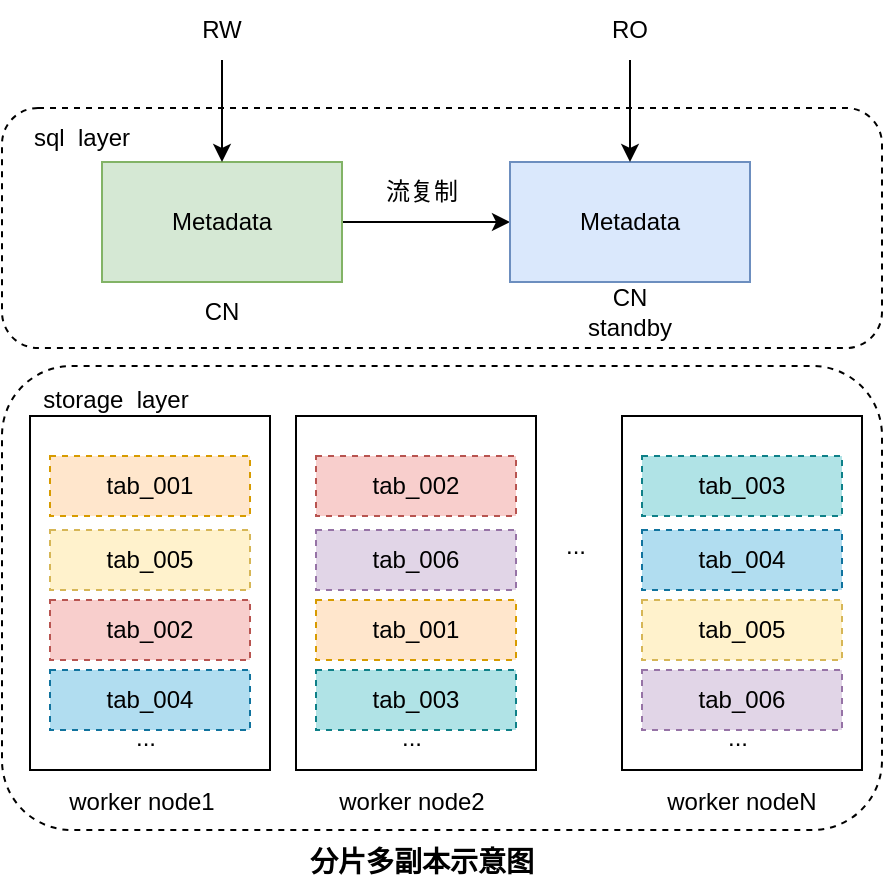 <mxfile version="16.2.4" type="github">
  <diagram id="msCCmUoPk8kEcKVx_9Oo" name="Page-1">
    <mxGraphModel dx="1426" dy="771" grid="1" gridSize="10" guides="1" tooltips="1" connect="1" arrows="1" fold="1" page="1" pageScale="1" pageWidth="827" pageHeight="1169" math="0" shadow="0">
      <root>
        <mxCell id="0" />
        <mxCell id="1" parent="0" />
        <mxCell id="8Byb1EVgJqw8H9Xz5om4-60" value="" style="rounded=1;whiteSpace=wrap;html=1;dashed=1;" vertex="1" parent="1">
          <mxGeometry x="160" y="288" width="440" height="232" as="geometry" />
        </mxCell>
        <mxCell id="8Byb1EVgJqw8H9Xz5om4-1" value="" style="rounded=1;whiteSpace=wrap;html=1;dashed=1;" vertex="1" parent="1">
          <mxGeometry x="160" y="159" width="440" height="120" as="geometry" />
        </mxCell>
        <mxCell id="8Byb1EVgJqw8H9Xz5om4-2" style="edgeStyle=orthogonalEdgeStyle;rounded=0;orthogonalLoop=1;jettySize=auto;html=1;exitX=1;exitY=0.5;exitDx=0;exitDy=0;entryX=0;entryY=0.5;entryDx=0;entryDy=0;" edge="1" parent="1" source="8Byb1EVgJqw8H9Xz5om4-3" target="8Byb1EVgJqw8H9Xz5om4-4">
          <mxGeometry relative="1" as="geometry" />
        </mxCell>
        <mxCell id="8Byb1EVgJqw8H9Xz5om4-3" value="Metadata" style="rounded=0;whiteSpace=wrap;html=1;fillColor=#d5e8d4;strokeColor=#82b366;" vertex="1" parent="1">
          <mxGeometry x="210" y="186" width="120" height="60" as="geometry" />
        </mxCell>
        <mxCell id="8Byb1EVgJqw8H9Xz5om4-4" value="Metadata" style="rounded=0;whiteSpace=wrap;html=1;fillColor=#dae8fc;strokeColor=#6c8ebf;" vertex="1" parent="1">
          <mxGeometry x="414" y="186" width="120" height="60" as="geometry" />
        </mxCell>
        <mxCell id="8Byb1EVgJqw8H9Xz5om4-5" value="CN" style="text;html=1;strokeColor=none;fillColor=none;align=center;verticalAlign=middle;whiteSpace=wrap;rounded=0;dashed=1;" vertex="1" parent="1">
          <mxGeometry x="240" y="246" width="60" height="30" as="geometry" />
        </mxCell>
        <mxCell id="8Byb1EVgJqw8H9Xz5om4-6" value="CN standby" style="text;html=1;strokeColor=none;fillColor=none;align=center;verticalAlign=middle;whiteSpace=wrap;rounded=0;dashed=1;" vertex="1" parent="1">
          <mxGeometry x="444" y="246" width="60" height="30" as="geometry" />
        </mxCell>
        <mxCell id="8Byb1EVgJqw8H9Xz5om4-7" value="流复制" style="text;html=1;strokeColor=none;fillColor=none;align=center;verticalAlign=middle;whiteSpace=wrap;rounded=0;dashed=1;" vertex="1" parent="1">
          <mxGeometry x="340" y="186" width="60" height="30" as="geometry" />
        </mxCell>
        <mxCell id="8Byb1EVgJqw8H9Xz5om4-8" value="" style="endArrow=classic;html=1;rounded=0;entryX=0.5;entryY=0;entryDx=0;entryDy=0;exitX=0.5;exitY=1;exitDx=0;exitDy=0;" edge="1" parent="1" source="8Byb1EVgJqw8H9Xz5om4-9" target="8Byb1EVgJqw8H9Xz5om4-3">
          <mxGeometry width="50" height="50" relative="1" as="geometry">
            <mxPoint x="270" y="120" as="sourcePoint" />
            <mxPoint x="440" y="339" as="targetPoint" />
          </mxGeometry>
        </mxCell>
        <mxCell id="8Byb1EVgJqw8H9Xz5om4-9" value="RW" style="text;html=1;strokeColor=none;fillColor=none;align=center;verticalAlign=middle;whiteSpace=wrap;rounded=0;dashed=1;" vertex="1" parent="1">
          <mxGeometry x="240" y="105" width="60" height="30" as="geometry" />
        </mxCell>
        <mxCell id="8Byb1EVgJqw8H9Xz5om4-10" value="" style="endArrow=classic;html=1;rounded=0;entryX=0.5;entryY=0;entryDx=0;entryDy=0;exitX=0.5;exitY=1;exitDx=0;exitDy=0;" edge="1" parent="1" source="8Byb1EVgJqw8H9Xz5om4-11" target="8Byb1EVgJqw8H9Xz5om4-4">
          <mxGeometry width="50" height="50" relative="1" as="geometry">
            <mxPoint x="474" y="99" as="sourcePoint" />
            <mxPoint x="474" y="159" as="targetPoint" />
          </mxGeometry>
        </mxCell>
        <mxCell id="8Byb1EVgJqw8H9Xz5om4-11" value="RO" style="text;html=1;strokeColor=none;fillColor=none;align=center;verticalAlign=middle;whiteSpace=wrap;rounded=0;dashed=1;" vertex="1" parent="1">
          <mxGeometry x="444" y="105" width="60" height="30" as="geometry" />
        </mxCell>
        <mxCell id="8Byb1EVgJqw8H9Xz5om4-13" value="" style="rounded=0;whiteSpace=wrap;html=1;" vertex="1" parent="1">
          <mxGeometry x="174" y="313" width="120" height="177" as="geometry" />
        </mxCell>
        <mxCell id="8Byb1EVgJqw8H9Xz5om4-14" value="tab_001" style="rounded=0;whiteSpace=wrap;html=1;dashed=1;fillColor=#ffe6cc;strokeColor=#d79b00;" vertex="1" parent="1">
          <mxGeometry x="184" y="333" width="100" height="30" as="geometry" />
        </mxCell>
        <mxCell id="8Byb1EVgJqw8H9Xz5om4-15" value="tab_005" style="rounded=0;whiteSpace=wrap;html=1;dashed=1;fillColor=#fff2cc;strokeColor=#d6b656;" vertex="1" parent="1">
          <mxGeometry x="184" y="370" width="100" height="30" as="geometry" />
        </mxCell>
        <mxCell id="8Byb1EVgJqw8H9Xz5om4-16" value="..." style="text;html=1;strokeColor=none;fillColor=none;align=center;verticalAlign=middle;whiteSpace=wrap;rounded=0;dashed=1;" vertex="1" parent="1">
          <mxGeometry x="202" y="459" width="60" height="30" as="geometry" />
        </mxCell>
        <mxCell id="8Byb1EVgJqw8H9Xz5om4-17" value="" style="rounded=0;whiteSpace=wrap;html=1;" vertex="1" parent="1">
          <mxGeometry x="307" y="313" width="120" height="177" as="geometry" />
        </mxCell>
        <mxCell id="8Byb1EVgJqw8H9Xz5om4-18" value="tab_002" style="rounded=0;whiteSpace=wrap;html=1;dashed=1;fillColor=#f8cecc;strokeColor=#b85450;" vertex="1" parent="1">
          <mxGeometry x="317" y="333" width="100" height="30" as="geometry" />
        </mxCell>
        <mxCell id="8Byb1EVgJqw8H9Xz5om4-19" value="tab_006" style="rounded=0;whiteSpace=wrap;html=1;dashed=1;fillColor=#e1d5e7;strokeColor=#9673a6;" vertex="1" parent="1">
          <mxGeometry x="317" y="370" width="100" height="30" as="geometry" />
        </mxCell>
        <mxCell id="8Byb1EVgJqw8H9Xz5om4-20" value="..." style="text;html=1;strokeColor=none;fillColor=none;align=center;verticalAlign=middle;whiteSpace=wrap;rounded=0;dashed=1;" vertex="1" parent="1">
          <mxGeometry x="335" y="459" width="60" height="30" as="geometry" />
        </mxCell>
        <mxCell id="8Byb1EVgJqw8H9Xz5om4-21" value="" style="rounded=0;whiteSpace=wrap;html=1;" vertex="1" parent="1">
          <mxGeometry x="470" y="313" width="120" height="177" as="geometry" />
        </mxCell>
        <mxCell id="8Byb1EVgJqw8H9Xz5om4-22" value="tab_003" style="rounded=0;whiteSpace=wrap;html=1;dashed=1;fillColor=#b0e3e6;strokeColor=#0e8088;" vertex="1" parent="1">
          <mxGeometry x="480" y="333" width="100" height="30" as="geometry" />
        </mxCell>
        <mxCell id="8Byb1EVgJqw8H9Xz5om4-23" value="tab_004" style="rounded=0;whiteSpace=wrap;html=1;dashed=1;fillColor=#b1ddf0;strokeColor=#10739e;" vertex="1" parent="1">
          <mxGeometry x="480" y="370" width="100" height="30" as="geometry" />
        </mxCell>
        <mxCell id="8Byb1EVgJqw8H9Xz5om4-24" value="..." style="text;html=1;strokeColor=none;fillColor=none;align=center;verticalAlign=middle;whiteSpace=wrap;rounded=0;dashed=1;" vertex="1" parent="1">
          <mxGeometry x="498" y="459" width="60" height="30" as="geometry" />
        </mxCell>
        <mxCell id="8Byb1EVgJqw8H9Xz5om4-25" value="..." style="text;html=1;strokeColor=none;fillColor=none;align=center;verticalAlign=middle;whiteSpace=wrap;rounded=0;dashed=1;" vertex="1" parent="1">
          <mxGeometry x="417" y="363" width="60" height="30" as="geometry" />
        </mxCell>
        <mxCell id="8Byb1EVgJqw8H9Xz5om4-26" value="worker node1" style="text;html=1;strokeColor=none;fillColor=none;align=center;verticalAlign=middle;whiteSpace=wrap;rounded=0;dashed=1;" vertex="1" parent="1">
          <mxGeometry x="180" y="491" width="100" height="30" as="geometry" />
        </mxCell>
        <mxCell id="8Byb1EVgJqw8H9Xz5om4-27" value="worker node2" style="text;html=1;strokeColor=none;fillColor=none;align=center;verticalAlign=middle;whiteSpace=wrap;rounded=0;dashed=1;" vertex="1" parent="1">
          <mxGeometry x="320" y="491" width="90" height="30" as="geometry" />
        </mxCell>
        <mxCell id="8Byb1EVgJqw8H9Xz5om4-28" value="worker nodeN" style="text;html=1;strokeColor=none;fillColor=none;align=center;verticalAlign=middle;whiteSpace=wrap;rounded=0;dashed=1;" vertex="1" parent="1">
          <mxGeometry x="480" y="491" width="100" height="30" as="geometry" />
        </mxCell>
        <mxCell id="8Byb1EVgJqw8H9Xz5om4-49" value="sql&amp;nbsp; layer" style="text;html=1;strokeColor=none;fillColor=none;align=center;verticalAlign=middle;whiteSpace=wrap;rounded=0;dashed=1;" vertex="1" parent="1">
          <mxGeometry x="170" y="159" width="60" height="30" as="geometry" />
        </mxCell>
        <mxCell id="8Byb1EVgJqw8H9Xz5om4-50" value="storage&amp;nbsp; layer" style="text;html=1;strokeColor=none;fillColor=none;align=center;verticalAlign=middle;whiteSpace=wrap;rounded=0;dashed=1;" vertex="1" parent="1">
          <mxGeometry x="174" y="290" width="86" height="30" as="geometry" />
        </mxCell>
        <mxCell id="8Byb1EVgJqw8H9Xz5om4-53" value="&lt;span style=&quot;font-size: 14px&quot;&gt;&lt;b&gt;分片多副本示意图&lt;/b&gt;&lt;/span&gt;" style="text;html=1;strokeColor=none;fillColor=none;align=center;verticalAlign=middle;whiteSpace=wrap;rounded=0;dashed=1;strokeWidth=5;" vertex="1" parent="1">
          <mxGeometry x="290" y="521" width="160" height="30" as="geometry" />
        </mxCell>
        <mxCell id="8Byb1EVgJqw8H9Xz5om4-54" value="tab_002" style="rounded=0;whiteSpace=wrap;html=1;dashed=1;fillColor=#f8cecc;strokeColor=#b85450;" vertex="1" parent="1">
          <mxGeometry x="184" y="405" width="100" height="30" as="geometry" />
        </mxCell>
        <mxCell id="8Byb1EVgJqw8H9Xz5om4-55" value="tab_004" style="rounded=0;whiteSpace=wrap;html=1;dashed=1;fillColor=#b1ddf0;strokeColor=#10739e;" vertex="1" parent="1">
          <mxGeometry x="184" y="440" width="100" height="30" as="geometry" />
        </mxCell>
        <mxCell id="8Byb1EVgJqw8H9Xz5om4-56" value="tab_001" style="rounded=0;whiteSpace=wrap;html=1;dashed=1;fillColor=#ffe6cc;strokeColor=#d79b00;" vertex="1" parent="1">
          <mxGeometry x="317" y="405" width="100" height="30" as="geometry" />
        </mxCell>
        <mxCell id="8Byb1EVgJqw8H9Xz5om4-57" value="tab_003" style="rounded=0;whiteSpace=wrap;html=1;dashed=1;fillColor=#b0e3e6;strokeColor=#0e8088;" vertex="1" parent="1">
          <mxGeometry x="317" y="440" width="100" height="30" as="geometry" />
        </mxCell>
        <mxCell id="8Byb1EVgJqw8H9Xz5om4-58" value="tab_005" style="rounded=0;whiteSpace=wrap;html=1;dashed=1;fillColor=#fff2cc;strokeColor=#d6b656;" vertex="1" parent="1">
          <mxGeometry x="480" y="405" width="100" height="30" as="geometry" />
        </mxCell>
        <mxCell id="8Byb1EVgJqw8H9Xz5om4-59" value="tab_006" style="rounded=0;whiteSpace=wrap;html=1;dashed=1;fillColor=#e1d5e7;strokeColor=#9673a6;" vertex="1" parent="1">
          <mxGeometry x="480" y="440" width="100" height="30" as="geometry" />
        </mxCell>
      </root>
    </mxGraphModel>
  </diagram>
</mxfile>
